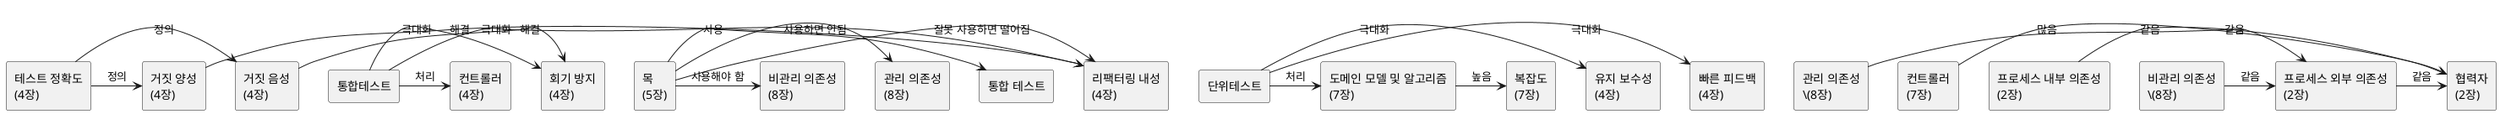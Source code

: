 @startuml book

skinparam componentStyle rectangle

[테스트 정확도\n(4장)]->[거짓 음성\n(4장)] : 정의
[테스트 정확도\n(4장)]->[거짓 양성\n(4장)] : 정의

[거짓 음성\n(4장)]->[회기 방지\n(4장)] : 해결

[거짓 양성\n(4장)]->[리팩터링 내성\n(4장)] : 해결

[단위테스트]->[빠른 피드백\n(4장)] : 극대화
[단위테스트]->[유지 보수성\n(4장)] : 극대화
[단위테스트]->[도메인 모델 및 알고리즘\n(7장)] : 처리

[도메인 모델 및 알고리즘\n(7장)] -> [복잡도\n(7장)] : 높음

[통합테스트]->[회기 방지\n(4장)] : 극대화
[통합테스트]->[리팩터링 내성\n(4장)] : 극대화
[통합테스트]->[컨트롤러\n(4장)] : 처리

[목\n(5장)]->[리팩터링 내성\n(4장)] : 잘못 사용하면 떨어짐
[목\n(5장)]->[통합 테스트] : 사용
[목\n(5장)]->[관리 의존성\n(8장)] : 사용하면 안됨
[목\n(5장)]->[비관리 의존성\n(8장)] : 사용해야 함

[관리 의존성\n\(8장)]->[프로세스 외부 의존성\n(2장)] : 같음
[비관리 의존성\n\(8장)]->[프로세스 외부 의존성\n(2장)] : 같음

[프로세스 외부 의존성\n(2장)]->[협력자\n(2장)] : 같음

[컨트롤러\n(7장)]->[협력자\n(2장)] : 많음
[프로세스 내부 의존성\n(2장)]->[협력자\n(2장)] : 같음
@enduml